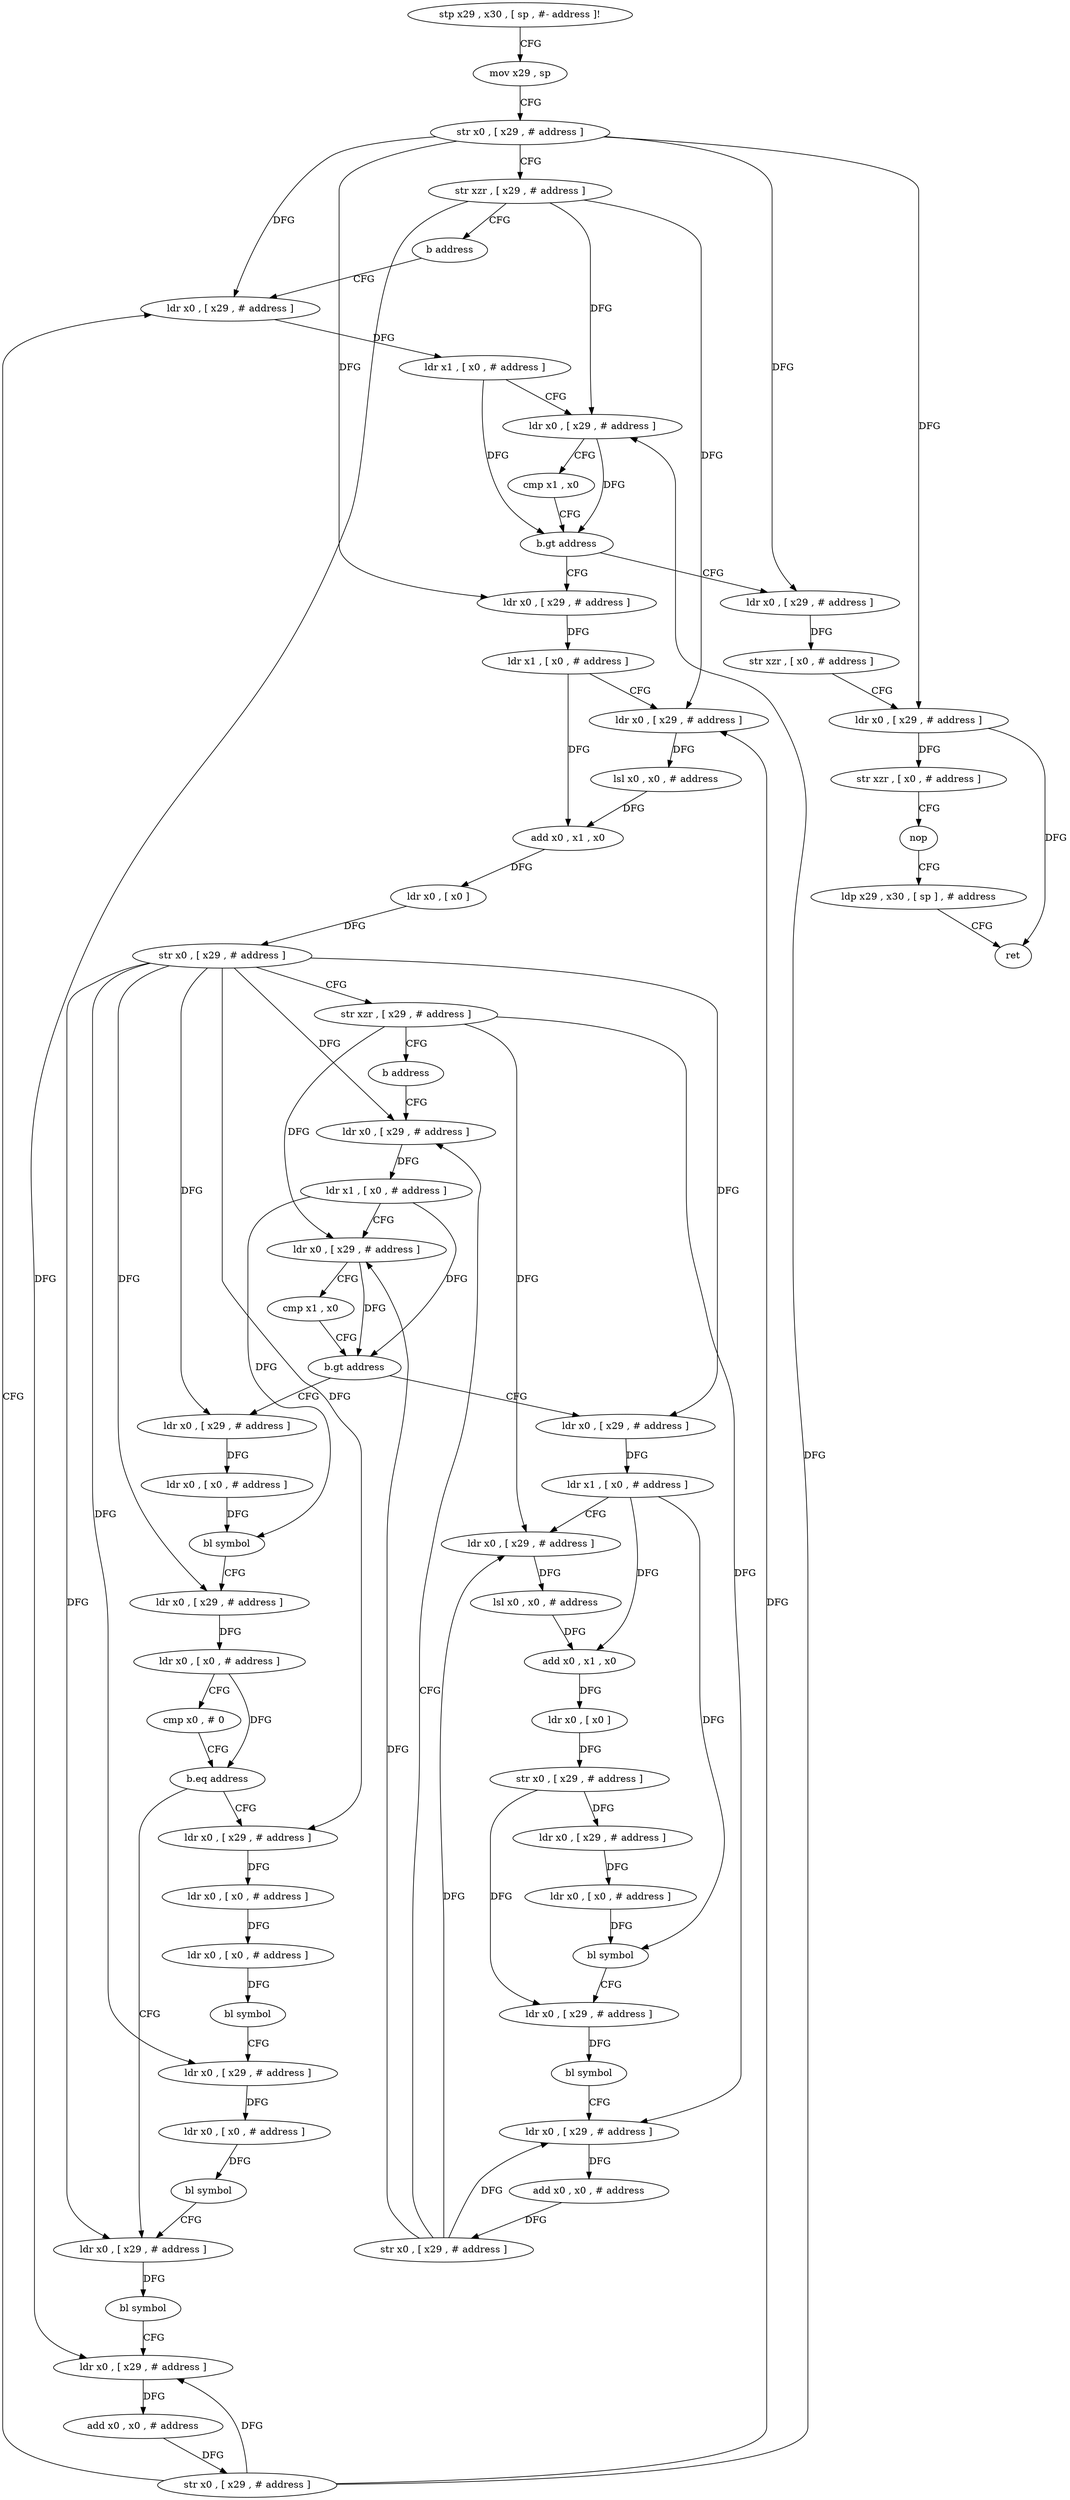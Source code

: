 digraph "func" {
"388376" [label = "stp x29 , x30 , [ sp , #- address ]!" ]
"388380" [label = "mov x29 , sp" ]
"388384" [label = "str x0 , [ x29 , # address ]" ]
"388388" [label = "str xzr , [ x29 , # address ]" ]
"388392" [label = "b address" ]
"388588" [label = "ldr x0 , [ x29 , # address ]" ]
"388592" [label = "ldr x1 , [ x0 , # address ]" ]
"388596" [label = "ldr x0 , [ x29 , # address ]" ]
"388600" [label = "cmp x1 , x0" ]
"388604" [label = "b.gt address" ]
"388396" [label = "ldr x0 , [ x29 , # address ]" ]
"388608" [label = "ldr x0 , [ x29 , # address ]" ]
"388400" [label = "ldr x1 , [ x0 , # address ]" ]
"388404" [label = "ldr x0 , [ x29 , # address ]" ]
"388408" [label = "lsl x0 , x0 , # address" ]
"388412" [label = "add x0 , x1 , x0" ]
"388416" [label = "ldr x0 , [ x0 ]" ]
"388420" [label = "str x0 , [ x29 , # address ]" ]
"388424" [label = "str xzr , [ x29 , # address ]" ]
"388428" [label = "b address" ]
"388492" [label = "ldr x0 , [ x29 , # address ]" ]
"388612" [label = "str xzr , [ x0 , # address ]" ]
"388616" [label = "ldr x0 , [ x29 , # address ]" ]
"388620" [label = "str xzr , [ x0 , # address ]" ]
"388624" [label = "nop" ]
"388628" [label = "ldp x29 , x30 , [ sp ] , # address" ]
"388632" [label = "ret" ]
"388496" [label = "ldr x1 , [ x0 , # address ]" ]
"388500" [label = "ldr x0 , [ x29 , # address ]" ]
"388504" [label = "cmp x1 , x0" ]
"388508" [label = "b.gt address" ]
"388432" [label = "ldr x0 , [ x29 , # address ]" ]
"388512" [label = "ldr x0 , [ x29 , # address ]" ]
"388436" [label = "ldr x1 , [ x0 , # address ]" ]
"388440" [label = "ldr x0 , [ x29 , # address ]" ]
"388444" [label = "lsl x0 , x0 , # address" ]
"388448" [label = "add x0 , x1 , x0" ]
"388452" [label = "ldr x0 , [ x0 ]" ]
"388456" [label = "str x0 , [ x29 , # address ]" ]
"388460" [label = "ldr x0 , [ x29 , # address ]" ]
"388464" [label = "ldr x0 , [ x0 , # address ]" ]
"388468" [label = "bl symbol" ]
"388472" [label = "ldr x0 , [ x29 , # address ]" ]
"388476" [label = "bl symbol" ]
"388480" [label = "ldr x0 , [ x29 , # address ]" ]
"388484" [label = "add x0 , x0 , # address" ]
"388488" [label = "str x0 , [ x29 , # address ]" ]
"388516" [label = "ldr x0 , [ x0 , # address ]" ]
"388520" [label = "bl symbol" ]
"388524" [label = "ldr x0 , [ x29 , # address ]" ]
"388528" [label = "ldr x0 , [ x0 , # address ]" ]
"388532" [label = "cmp x0 , # 0" ]
"388536" [label = "b.eq address" ]
"388568" [label = "ldr x0 , [ x29 , # address ]" ]
"388540" [label = "ldr x0 , [ x29 , # address ]" ]
"388572" [label = "bl symbol" ]
"388576" [label = "ldr x0 , [ x29 , # address ]" ]
"388580" [label = "add x0 , x0 , # address" ]
"388584" [label = "str x0 , [ x29 , # address ]" ]
"388544" [label = "ldr x0 , [ x0 , # address ]" ]
"388548" [label = "ldr x0 , [ x0 , # address ]" ]
"388552" [label = "bl symbol" ]
"388556" [label = "ldr x0 , [ x29 , # address ]" ]
"388560" [label = "ldr x0 , [ x0 , # address ]" ]
"388564" [label = "bl symbol" ]
"388376" -> "388380" [ label = "CFG" ]
"388380" -> "388384" [ label = "CFG" ]
"388384" -> "388388" [ label = "CFG" ]
"388384" -> "388588" [ label = "DFG" ]
"388384" -> "388396" [ label = "DFG" ]
"388384" -> "388608" [ label = "DFG" ]
"388384" -> "388616" [ label = "DFG" ]
"388388" -> "388392" [ label = "CFG" ]
"388388" -> "388596" [ label = "DFG" ]
"388388" -> "388404" [ label = "DFG" ]
"388388" -> "388576" [ label = "DFG" ]
"388392" -> "388588" [ label = "CFG" ]
"388588" -> "388592" [ label = "DFG" ]
"388592" -> "388596" [ label = "CFG" ]
"388592" -> "388604" [ label = "DFG" ]
"388596" -> "388600" [ label = "CFG" ]
"388596" -> "388604" [ label = "DFG" ]
"388600" -> "388604" [ label = "CFG" ]
"388604" -> "388396" [ label = "CFG" ]
"388604" -> "388608" [ label = "CFG" ]
"388396" -> "388400" [ label = "DFG" ]
"388608" -> "388612" [ label = "DFG" ]
"388400" -> "388404" [ label = "CFG" ]
"388400" -> "388412" [ label = "DFG" ]
"388404" -> "388408" [ label = "DFG" ]
"388408" -> "388412" [ label = "DFG" ]
"388412" -> "388416" [ label = "DFG" ]
"388416" -> "388420" [ label = "DFG" ]
"388420" -> "388424" [ label = "CFG" ]
"388420" -> "388492" [ label = "DFG" ]
"388420" -> "388432" [ label = "DFG" ]
"388420" -> "388512" [ label = "DFG" ]
"388420" -> "388524" [ label = "DFG" ]
"388420" -> "388568" [ label = "DFG" ]
"388420" -> "388540" [ label = "DFG" ]
"388420" -> "388556" [ label = "DFG" ]
"388424" -> "388428" [ label = "CFG" ]
"388424" -> "388500" [ label = "DFG" ]
"388424" -> "388440" [ label = "DFG" ]
"388424" -> "388480" [ label = "DFG" ]
"388428" -> "388492" [ label = "CFG" ]
"388492" -> "388496" [ label = "DFG" ]
"388612" -> "388616" [ label = "CFG" ]
"388616" -> "388620" [ label = "DFG" ]
"388616" -> "388632" [ label = "DFG" ]
"388620" -> "388624" [ label = "CFG" ]
"388624" -> "388628" [ label = "CFG" ]
"388628" -> "388632" [ label = "CFG" ]
"388496" -> "388500" [ label = "CFG" ]
"388496" -> "388508" [ label = "DFG" ]
"388496" -> "388520" [ label = "DFG" ]
"388500" -> "388504" [ label = "CFG" ]
"388500" -> "388508" [ label = "DFG" ]
"388504" -> "388508" [ label = "CFG" ]
"388508" -> "388432" [ label = "CFG" ]
"388508" -> "388512" [ label = "CFG" ]
"388432" -> "388436" [ label = "DFG" ]
"388512" -> "388516" [ label = "DFG" ]
"388436" -> "388440" [ label = "CFG" ]
"388436" -> "388448" [ label = "DFG" ]
"388436" -> "388468" [ label = "DFG" ]
"388440" -> "388444" [ label = "DFG" ]
"388444" -> "388448" [ label = "DFG" ]
"388448" -> "388452" [ label = "DFG" ]
"388452" -> "388456" [ label = "DFG" ]
"388456" -> "388460" [ label = "DFG" ]
"388456" -> "388472" [ label = "DFG" ]
"388460" -> "388464" [ label = "DFG" ]
"388464" -> "388468" [ label = "DFG" ]
"388468" -> "388472" [ label = "CFG" ]
"388472" -> "388476" [ label = "DFG" ]
"388476" -> "388480" [ label = "CFG" ]
"388480" -> "388484" [ label = "DFG" ]
"388484" -> "388488" [ label = "DFG" ]
"388488" -> "388492" [ label = "CFG" ]
"388488" -> "388500" [ label = "DFG" ]
"388488" -> "388440" [ label = "DFG" ]
"388488" -> "388480" [ label = "DFG" ]
"388516" -> "388520" [ label = "DFG" ]
"388520" -> "388524" [ label = "CFG" ]
"388524" -> "388528" [ label = "DFG" ]
"388528" -> "388532" [ label = "CFG" ]
"388528" -> "388536" [ label = "DFG" ]
"388532" -> "388536" [ label = "CFG" ]
"388536" -> "388568" [ label = "CFG" ]
"388536" -> "388540" [ label = "CFG" ]
"388568" -> "388572" [ label = "DFG" ]
"388540" -> "388544" [ label = "DFG" ]
"388572" -> "388576" [ label = "CFG" ]
"388576" -> "388580" [ label = "DFG" ]
"388580" -> "388584" [ label = "DFG" ]
"388584" -> "388588" [ label = "CFG" ]
"388584" -> "388596" [ label = "DFG" ]
"388584" -> "388404" [ label = "DFG" ]
"388584" -> "388576" [ label = "DFG" ]
"388544" -> "388548" [ label = "DFG" ]
"388548" -> "388552" [ label = "DFG" ]
"388552" -> "388556" [ label = "CFG" ]
"388556" -> "388560" [ label = "DFG" ]
"388560" -> "388564" [ label = "DFG" ]
"388564" -> "388568" [ label = "CFG" ]
}
